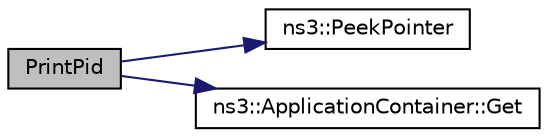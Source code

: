 digraph "PrintPid"
{
  edge [fontname="Helvetica",fontsize="10",labelfontname="Helvetica",labelfontsize="10"];
  node [fontname="Helvetica",fontsize="10",shape=record];
  rankdir="LR";
  Node1 [label="PrintPid",height=0.2,width=0.4,color="black", fillcolor="grey75", style="filled", fontcolor="black"];
  Node1 -> Node2 [color="midnightblue",fontsize="10",style="solid"];
  Node2 [label="ns3::PeekPointer",height=0.2,width=0.4,color="black", fillcolor="white", style="filled",URL="$d7/d2e/namespacens3.html#af2a7557fe9afdd98d8f6f8f6e412cf5a"];
  Node1 -> Node3 [color="midnightblue",fontsize="10",style="solid"];
  Node3 [label="ns3::ApplicationContainer::Get",height=0.2,width=0.4,color="black", fillcolor="white", style="filled",URL="$d9/dad/classns3_1_1ApplicationContainer.html#a9e565807abd4213a56566a7ccd8d7509",tooltip="Get the Ptr<Application> stored in this container at a given index. "];
}
